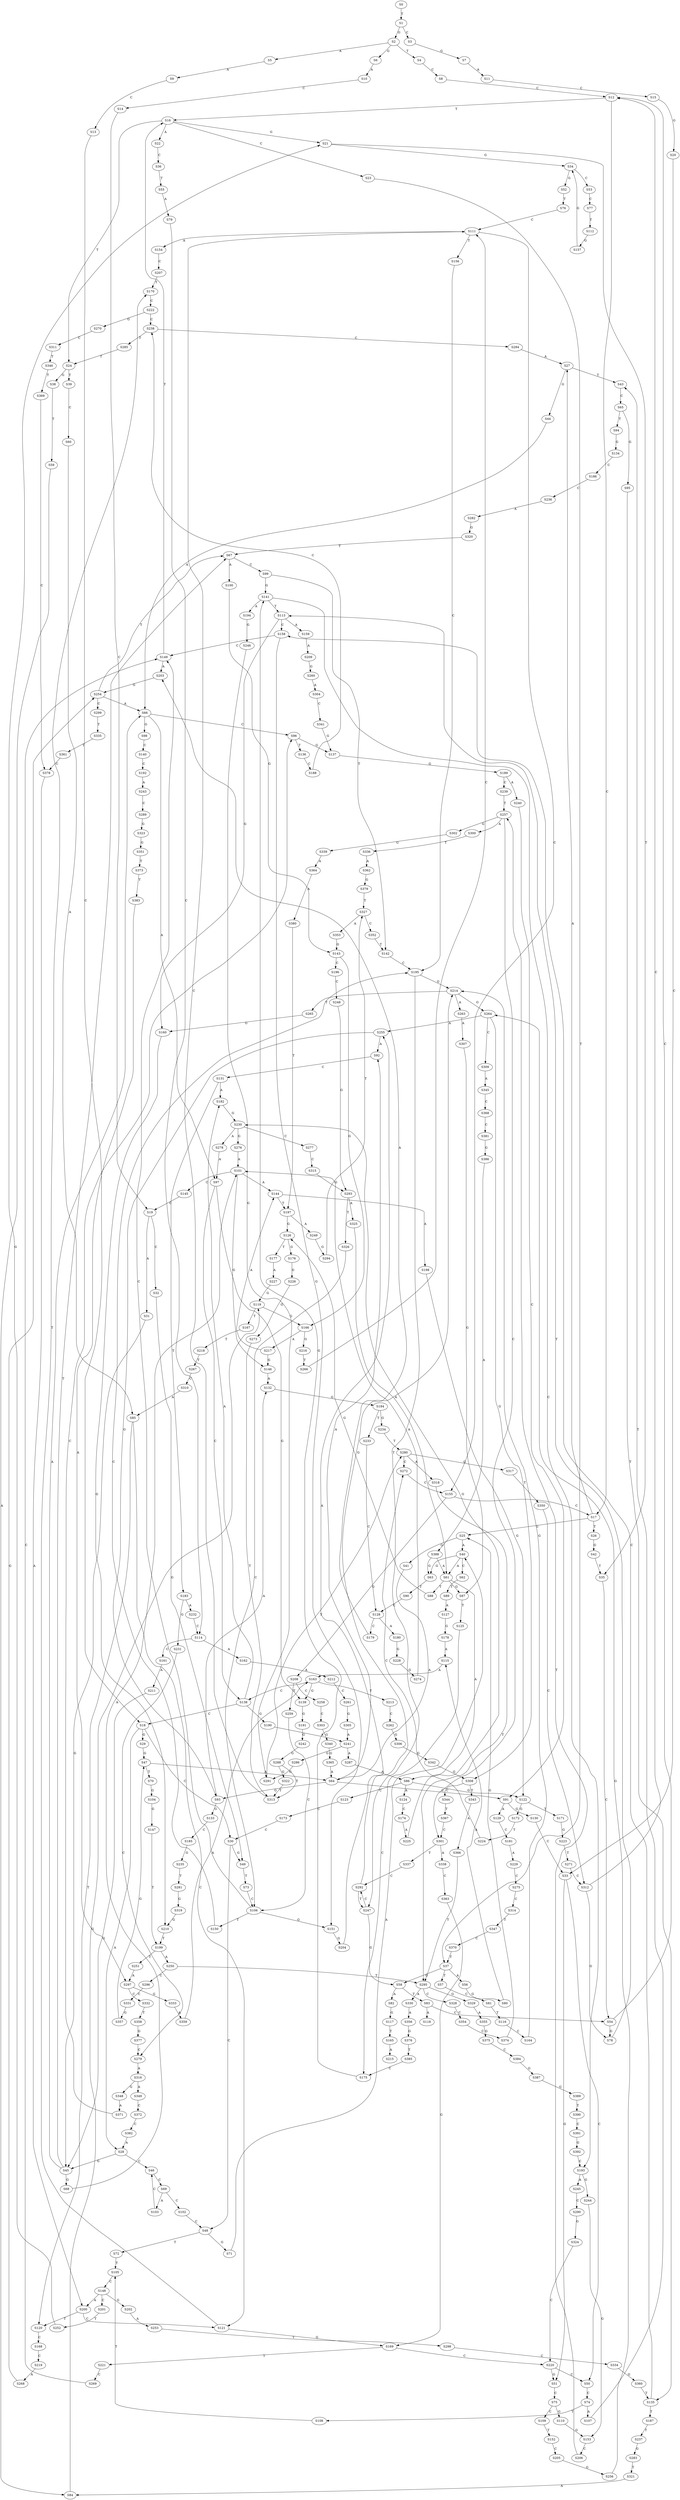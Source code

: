strict digraph  {
	S0 -> S1 [ label = T ];
	S1 -> S2 [ label = G ];
	S1 -> S3 [ label = C ];
	S2 -> S4 [ label = T ];
	S2 -> S5 [ label = A ];
	S2 -> S6 [ label = G ];
	S3 -> S7 [ label = G ];
	S4 -> S8 [ label = C ];
	S5 -> S9 [ label = A ];
	S6 -> S10 [ label = A ];
	S7 -> S11 [ label = A ];
	S8 -> S12 [ label = C ];
	S9 -> S13 [ label = C ];
	S10 -> S14 [ label = C ];
	S11 -> S15 [ label = C ];
	S12 -> S16 [ label = T ];
	S12 -> S17 [ label = C ];
	S13 -> S18 [ label = C ];
	S14 -> S19 [ label = C ];
	S15 -> S20 [ label = G ];
	S16 -> S21 [ label = G ];
	S16 -> S22 [ label = A ];
	S16 -> S23 [ label = C ];
	S16 -> S24 [ label = T ];
	S17 -> S25 [ label = G ];
	S17 -> S26 [ label = T ];
	S17 -> S27 [ label = A ];
	S18 -> S28 [ label = A ];
	S18 -> S29 [ label = G ];
	S18 -> S30 [ label = C ];
	S19 -> S31 [ label = A ];
	S19 -> S32 [ label = C ];
	S20 -> S33 [ label = C ];
	S21 -> S34 [ label = G ];
	S21 -> S35 [ label = T ];
	S22 -> S36 [ label = C ];
	S23 -> S37 [ label = T ];
	S24 -> S38 [ label = G ];
	S24 -> S39 [ label = T ];
	S25 -> S40 [ label = A ];
	S25 -> S41 [ label = G ];
	S26 -> S42 [ label = G ];
	S27 -> S43 [ label = T ];
	S27 -> S44 [ label = G ];
	S28 -> S45 [ label = G ];
	S28 -> S46 [ label = C ];
	S29 -> S47 [ label = G ];
	S30 -> S48 [ label = C ];
	S30 -> S49 [ label = G ];
	S31 -> S45 [ label = G ];
	S32 -> S49 [ label = G ];
	S33 -> S50 [ label = C ];
	S33 -> S51 [ label = G ];
	S34 -> S52 [ label = G ];
	S34 -> S53 [ label = C ];
	S35 -> S54 [ label = C ];
	S36 -> S55 [ label = T ];
	S37 -> S56 [ label = A ];
	S37 -> S57 [ label = T ];
	S37 -> S58 [ label = G ];
	S38 -> S59 [ label = T ];
	S39 -> S60 [ label = C ];
	S40 -> S61 [ label = A ];
	S40 -> S62 [ label = C ];
	S40 -> S63 [ label = G ];
	S41 -> S64 [ label = A ];
	S42 -> S35 [ label = T ];
	S43 -> S65 [ label = C ];
	S44 -> S66 [ label = A ];
	S45 -> S66 [ label = A ];
	S45 -> S67 [ label = T ];
	S45 -> S68 [ label = G ];
	S46 -> S69 [ label = C ];
	S47 -> S64 [ label = A ];
	S47 -> S70 [ label = T ];
	S48 -> S71 [ label = G ];
	S48 -> S72 [ label = T ];
	S49 -> S73 [ label = T ];
	S50 -> S74 [ label = C ];
	S51 -> S75 [ label = C ];
	S52 -> S76 [ label = T ];
	S53 -> S77 [ label = C ];
	S54 -> S12 [ label = C ];
	S54 -> S78 [ label = G ];
	S55 -> S79 [ label = A ];
	S56 -> S80 [ label = G ];
	S57 -> S81 [ label = C ];
	S58 -> S82 [ label = A ];
	S58 -> S83 [ label = T ];
	S59 -> S84 [ label = A ];
	S60 -> S85 [ label = A ];
	S61 -> S86 [ label = A ];
	S61 -> S87 [ label = G ];
	S61 -> S88 [ label = T ];
	S62 -> S89 [ label = T ];
	S63 -> S90 [ label = T ];
	S64 -> S91 [ label = C ];
	S64 -> S92 [ label = A ];
	S64 -> S93 [ label = G ];
	S65 -> S94 [ label = T ];
	S65 -> S95 [ label = G ];
	S66 -> S96 [ label = C ];
	S66 -> S97 [ label = A ];
	S66 -> S98 [ label = G ];
	S67 -> S99 [ label = C ];
	S67 -> S100 [ label = A ];
	S68 -> S101 [ label = A ];
	S69 -> S102 [ label = C ];
	S69 -> S103 [ label = A ];
	S70 -> S104 [ label = G ];
	S71 -> S40 [ label = A ];
	S72 -> S105 [ label = T ];
	S73 -> S106 [ label = C ];
	S74 -> S107 [ label = A ];
	S74 -> S108 [ label = T ];
	S75 -> S109 [ label = C ];
	S75 -> S110 [ label = G ];
	S76 -> S111 [ label = C ];
	S77 -> S112 [ label = T ];
	S78 -> S113 [ label = T ];
	S79 -> S114 [ label = C ];
	S80 -> S115 [ label = A ];
	S81 -> S116 [ label = T ];
	S82 -> S117 [ label = G ];
	S83 -> S118 [ label = A ];
	S83 -> S54 [ label = C ];
	S84 -> S119 [ label = G ];
	S85 -> S120 [ label = T ];
	S85 -> S121 [ label = C ];
	S86 -> S122 [ label = G ];
	S86 -> S123 [ label = C ];
	S86 -> S124 [ label = A ];
	S87 -> S125 [ label = T ];
	S88 -> S126 [ label = G ];
	S89 -> S127 [ label = A ];
	S90 -> S128 [ label = C ];
	S91 -> S129 [ label = A ];
	S91 -> S130 [ label = G ];
	S92 -> S131 [ label = C ];
	S93 -> S132 [ label = A ];
	S93 -> S133 [ label = G ];
	S94 -> S134 [ label = G ];
	S95 -> S135 [ label = T ];
	S96 -> S136 [ label = T ];
	S96 -> S137 [ label = G ];
	S97 -> S138 [ label = C ];
	S97 -> S139 [ label = G ];
	S98 -> S140 [ label = C ];
	S99 -> S141 [ label = G ];
	S99 -> S142 [ label = T ];
	S100 -> S143 [ label = G ];
	S101 -> S144 [ label = A ];
	S101 -> S145 [ label = C ];
	S101 -> S146 [ label = G ];
	S102 -> S48 [ label = C ];
	S103 -> S46 [ label = C ];
	S104 -> S147 [ label = G ];
	S105 -> S148 [ label = C ];
	S106 -> S149 [ label = C ];
	S106 -> S150 [ label = T ];
	S106 -> S151 [ label = G ];
	S107 -> S43 [ label = T ];
	S108 -> S105 [ label = T ];
	S109 -> S152 [ label = T ];
	S110 -> S153 [ label = G ];
	S111 -> S154 [ label = A ];
	S111 -> S155 [ label = C ];
	S111 -> S156 [ label = T ];
	S112 -> S157 [ label = G ];
	S113 -> S158 [ label = C ];
	S113 -> S159 [ label = A ];
	S113 -> S160 [ label = G ];
	S114 -> S161 [ label = C ];
	S114 -> S162 [ label = A ];
	S115 -> S163 [ label = A ];
	S116 -> S164 [ label = C ];
	S117 -> S165 [ label = T ];
	S119 -> S166 [ label = G ];
	S119 -> S167 [ label = T ];
	S120 -> S168 [ label = C ];
	S121 -> S169 [ label = G ];
	S121 -> S170 [ label = T ];
	S122 -> S171 [ label = T ];
	S122 -> S172 [ label = G ];
	S123 -> S173 [ label = C ];
	S124 -> S174 [ label = C ];
	S125 -> S175 [ label = C ];
	S126 -> S176 [ label = G ];
	S126 -> S177 [ label = T ];
	S127 -> S178 [ label = G ];
	S128 -> S179 [ label = C ];
	S128 -> S180 [ label = A ];
	S129 -> S181 [ label = C ];
	S130 -> S33 [ label = C ];
	S131 -> S182 [ label = A ];
	S131 -> S183 [ label = T ];
	S132 -> S184 [ label = G ];
	S133 -> S185 [ label = C ];
	S134 -> S186 [ label = C ];
	S135 -> S158 [ label = C ];
	S135 -> S187 [ label = T ];
	S136 -> S188 [ label = C ];
	S137 -> S189 [ label = G ];
	S138 -> S18 [ label = C ];
	S138 -> S190 [ label = G ];
	S138 -> S182 [ label = A ];
	S139 -> S191 [ label = G ];
	S140 -> S192 [ label = C ];
	S141 -> S193 [ label = C ];
	S141 -> S113 [ label = T ];
	S141 -> S194 [ label = A ];
	S142 -> S195 [ label = C ];
	S143 -> S196 [ label = C ];
	S143 -> S166 [ label = G ];
	S144 -> S197 [ label = T ];
	S144 -> S198 [ label = A ];
	S145 -> S19 [ label = C ];
	S146 -> S132 [ label = A ];
	S147 -> S199 [ label = T ];
	S148 -> S200 [ label = A ];
	S148 -> S201 [ label = C ];
	S148 -> S202 [ label = G ];
	S149 -> S16 [ label = T ];
	S149 -> S203 [ label = A ];
	S150 -> S195 [ label = C ];
	S151 -> S204 [ label = G ];
	S152 -> S205 [ label = C ];
	S153 -> S206 [ label = C ];
	S154 -> S207 [ label = C ];
	S155 -> S17 [ label = C ];
	S155 -> S208 [ label = G ];
	S156 -> S195 [ label = C ];
	S157 -> S34 [ label = G ];
	S158 -> S151 [ label = G ];
	S158 -> S149 [ label = C ];
	S159 -> S209 [ label = A ];
	S160 -> S210 [ label = G ];
	S161 -> S211 [ label = A ];
	S162 -> S212 [ label = A ];
	S163 -> S213 [ label = T ];
	S163 -> S138 [ label = C ];
	S163 -> S139 [ label = G ];
	S164 -> S214 [ label = G ];
	S165 -> S215 [ label = A ];
	S166 -> S216 [ label = G ];
	S166 -> S217 [ label = A ];
	S167 -> S218 [ label = T ];
	S168 -> S219 [ label = C ];
	S169 -> S220 [ label = C ];
	S169 -> S221 [ label = T ];
	S170 -> S222 [ label = C ];
	S171 -> S223 [ label = G ];
	S172 -> S224 [ label = T ];
	S173 -> S30 [ label = C ];
	S174 -> S225 [ label = A ];
	S175 -> S141 [ label = G ];
	S176 -> S226 [ label = G ];
	S177 -> S227 [ label = A ];
	S178 -> S115 [ label = A ];
	S179 -> S203 [ label = A ];
	S180 -> S228 [ label = G ];
	S181 -> S229 [ label = A ];
	S182 -> S230 [ label = G ];
	S183 -> S231 [ label = G ];
	S183 -> S232 [ label = A ];
	S184 -> S233 [ label = T ];
	S184 -> S234 [ label = G ];
	S185 -> S235 [ label = G ];
	S186 -> S236 [ label = C ];
	S187 -> S237 [ label = T ];
	S188 -> S238 [ label = C ];
	S189 -> S239 [ label = C ];
	S189 -> S240 [ label = A ];
	S190 -> S241 [ label = A ];
	S191 -> S242 [ label = G ];
	S192 -> S243 [ label = A ];
	S193 -> S244 [ label = G ];
	S193 -> S245 [ label = A ];
	S194 -> S246 [ label = G ];
	S195 -> S247 [ label = T ];
	S195 -> S214 [ label = G ];
	S196 -> S248 [ label = C ];
	S197 -> S249 [ label = A ];
	S197 -> S126 [ label = G ];
	S198 -> S122 [ label = G ];
	S199 -> S250 [ label = A ];
	S199 -> S251 [ label = T ];
	S200 -> S120 [ label = T ];
	S200 -> S121 [ label = C ];
	S201 -> S252 [ label = T ];
	S202 -> S253 [ label = A ];
	S203 -> S254 [ label = G ];
	S204 -> S255 [ label = A ];
	S205 -> S256 [ label = G ];
	S206 -> S257 [ label = T ];
	S207 -> S170 [ label = T ];
	S208 -> S258 [ label = C ];
	S208 -> S259 [ label = T ];
	S209 -> S260 [ label = G ];
	S210 -> S199 [ label = T ];
	S211 -> S45 [ label = G ];
	S212 -> S261 [ label = C ];
	S213 -> S262 [ label = C ];
	S214 -> S263 [ label = A ];
	S214 -> S264 [ label = G ];
	S214 -> S265 [ label = T ];
	S216 -> S266 [ label = T ];
	S217 -> S146 [ label = G ];
	S217 -> S144 [ label = A ];
	S218 -> S267 [ label = T ];
	S219 -> S268 [ label = A ];
	S220 -> S50 [ label = C ];
	S220 -> S51 [ label = G ];
	S221 -> S269 [ label = C ];
	S222 -> S270 [ label = G ];
	S222 -> S238 [ label = C ];
	S223 -> S271 [ label = T ];
	S224 -> S272 [ label = C ];
	S225 -> S230 [ label = G ];
	S226 -> S273 [ label = G ];
	S227 -> S119 [ label = G ];
	S228 -> S274 [ label = G ];
	S229 -> S275 [ label = C ];
	S230 -> S276 [ label = G ];
	S230 -> S277 [ label = C ];
	S230 -> S278 [ label = A ];
	S231 -> S279 [ label = C ];
	S232 -> S114 [ label = C ];
	S233 -> S128 [ label = C ];
	S234 -> S280 [ label = T ];
	S235 -> S281 [ label = T ];
	S236 -> S282 [ label = A ];
	S237 -> S283 [ label = G ];
	S238 -> S284 [ label = C ];
	S238 -> S285 [ label = T ];
	S239 -> S257 [ label = T ];
	S240 -> S91 [ label = C ];
	S241 -> S286 [ label = G ];
	S241 -> S287 [ label = A ];
	S242 -> S288 [ label = G ];
	S243 -> S289 [ label = C ];
	S244 -> S153 [ label = G ];
	S245 -> S290 [ label = C ];
	S246 -> S291 [ label = G ];
	S247 -> S58 [ label = G ];
	S247 -> S292 [ label = C ];
	S248 -> S293 [ label = G ];
	S249 -> S294 [ label = G ];
	S250 -> S295 [ label = T ];
	S250 -> S296 [ label = C ];
	S251 -> S297 [ label = A ];
	S252 -> S21 [ label = G ];
	S253 -> S298 [ label = T ];
	S254 -> S66 [ label = A ];
	S254 -> S67 [ label = T ];
	S254 -> S299 [ label = C ];
	S255 -> S92 [ label = A ];
	S255 -> S93 [ label = G ];
	S256 -> S264 [ label = G ];
	S257 -> S300 [ label = A ];
	S257 -> S301 [ label = C ];
	S257 -> S302 [ label = G ];
	S258 -> S303 [ label = C ];
	S259 -> S106 [ label = C ];
	S260 -> S304 [ label = A ];
	S261 -> S305 [ label = G ];
	S262 -> S306 [ label = G ];
	S263 -> S307 [ label = A ];
	S264 -> S255 [ label = A ];
	S264 -> S308 [ label = G ];
	S264 -> S309 [ label = C ];
	S265 -> S160 [ label = G ];
	S266 -> S111 [ label = C ];
	S267 -> S310 [ label = C ];
	S268 -> S254 [ label = G ];
	S269 -> S149 [ label = C ];
	S270 -> S311 [ label = C ];
	S271 -> S312 [ label = C ];
	S272 -> S155 [ label = C ];
	S273 -> S313 [ label = T ];
	S274 -> S101 [ label = A ];
	S275 -> S314 [ label = C ];
	S276 -> S101 [ label = A ];
	S277 -> S315 [ label = C ];
	S278 -> S97 [ label = A ];
	S279 -> S316 [ label = A ];
	S280 -> S317 [ label = G ];
	S280 -> S272 [ label = C ];
	S280 -> S318 [ label = A ];
	S281 -> S319 [ label = G ];
	S282 -> S320 [ label = G ];
	S283 -> S321 [ label = T ];
	S284 -> S27 [ label = A ];
	S285 -> S24 [ label = T ];
	S286 -> S291 [ label = G ];
	S287 -> S86 [ label = A ];
	S288 -> S313 [ label = T ];
	S288 -> S322 [ label = G ];
	S289 -> S323 [ label = G ];
	S290 -> S324 [ label = G ];
	S291 -> S280 [ label = T ];
	S292 -> S247 [ label = T ];
	S292 -> S214 [ label = G ];
	S293 -> S325 [ label = A ];
	S293 -> S326 [ label = T ];
	S294 -> S327 [ label = T ];
	S295 -> S328 [ label = C ];
	S295 -> S329 [ label = G ];
	S295 -> S330 [ label = A ];
	S296 -> S331 [ label = C ];
	S297 -> S332 [ label = C ];
	S297 -> S333 [ label = G ];
	S298 -> S334 [ label = C ];
	S299 -> S335 [ label = T ];
	S300 -> S336 [ label = T ];
	S301 -> S337 [ label = T ];
	S301 -> S338 [ label = A ];
	S302 -> S339 [ label = G ];
	S303 -> S340 [ label = G ];
	S304 -> S341 [ label = C ];
	S305 -> S241 [ label = A ];
	S306 -> S342 [ label = G ];
	S307 -> S87 [ label = G ];
	S308 -> S343 [ label = T ];
	S308 -> S344 [ label = C ];
	S309 -> S345 [ label = A ];
	S310 -> S85 [ label = A ];
	S311 -> S346 [ label = T ];
	S312 -> S78 [ label = G ];
	S312 -> S12 [ label = C ];
	S313 -> S111 [ label = C ];
	S314 -> S347 [ label = T ];
	S315 -> S293 [ label = G ];
	S316 -> S348 [ label = G ];
	S316 -> S349 [ label = A ];
	S317 -> S350 [ label = T ];
	S318 -> S295 [ label = T ];
	S319 -> S210 [ label = G ];
	S320 -> S67 [ label = T ];
	S321 -> S84 [ label = A ];
	S322 -> S313 [ label = T ];
	S323 -> S351 [ label = G ];
	S324 -> S220 [ label = C ];
	S325 -> S61 [ label = A ];
	S326 -> S106 [ label = C ];
	S327 -> S352 [ label = C ];
	S327 -> S353 [ label = A ];
	S328 -> S354 [ label = C ];
	S329 -> S355 [ label = A ];
	S330 -> S356 [ label = A ];
	S331 -> S357 [ label = G ];
	S332 -> S358 [ label = T ];
	S333 -> S359 [ label = A ];
	S334 -> S360 [ label = G ];
	S335 -> S361 [ label = T ];
	S336 -> S362 [ label = A ];
	S337 -> S292 [ label = C ];
	S338 -> S363 [ label = C ];
	S339 -> S364 [ label = A ];
	S340 -> S365 [ label = G ];
	S341 -> S137 [ label = G ];
	S342 -> S308 [ label = G ];
	S343 -> S366 [ label = A ];
	S344 -> S367 [ label = T ];
	S345 -> S368 [ label = C ];
	S346 -> S369 [ label = T ];
	S347 -> S370 [ label = C ];
	S348 -> S371 [ label = A ];
	S349 -> S372 [ label = C ];
	S350 -> S312 [ label = C ];
	S351 -> S373 [ label = T ];
	S352 -> S142 [ label = T ];
	S353 -> S143 [ label = G ];
	S354 -> S374 [ label = C ];
	S355 -> S375 [ label = G ];
	S356 -> S376 [ label = G ];
	S357 -> S47 [ label = G ];
	S358 -> S377 [ label = G ];
	S359 -> S163 [ label = A ];
	S360 -> S135 [ label = T ];
	S361 -> S378 [ label = C ];
	S362 -> S379 [ label = G ];
	S363 -> S169 [ label = G ];
	S364 -> S380 [ label = A ];
	S365 -> S64 [ label = A ];
	S366 -> S295 [ label = T ];
	S367 -> S301 [ label = C ];
	S368 -> S381 [ label = C ];
	S369 -> S378 [ label = C ];
	S370 -> S37 [ label = T ];
	S371 -> S96 [ label = C ];
	S372 -> S382 [ label = C ];
	S373 -> S383 [ label = T ];
	S374 -> S25 [ label = G ];
	S375 -> S384 [ label = C ];
	S376 -> S385 [ label = T ];
	S377 -> S279 [ label = C ];
	S378 -> S200 [ label = A ];
	S379 -> S327 [ label = T ];
	S380 -> S197 [ label = T ];
	S381 -> S386 [ label = G ];
	S382 -> S28 [ label = A ];
	S383 -> S297 [ label = A ];
	S384 -> S387 [ label = G ];
	S385 -> S175 [ label = C ];
	S386 -> S388 [ label = A ];
	S387 -> S389 [ label = G ];
	S388 -> S63 [ label = G ];
	S388 -> S61 [ label = A ];
	S389 -> S390 [ label = T ];
	S390 -> S391 [ label = C ];
	S391 -> S392 [ label = G ];
	S392 -> S193 [ label = C ];
}
